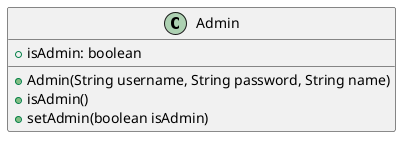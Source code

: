 @startuml
class Admin{
    + isAdmin: boolean

    + Admin(String username, String password, String name)
    + isAdmin()
    + setAdmin(boolean isAdmin)

}
@enduml